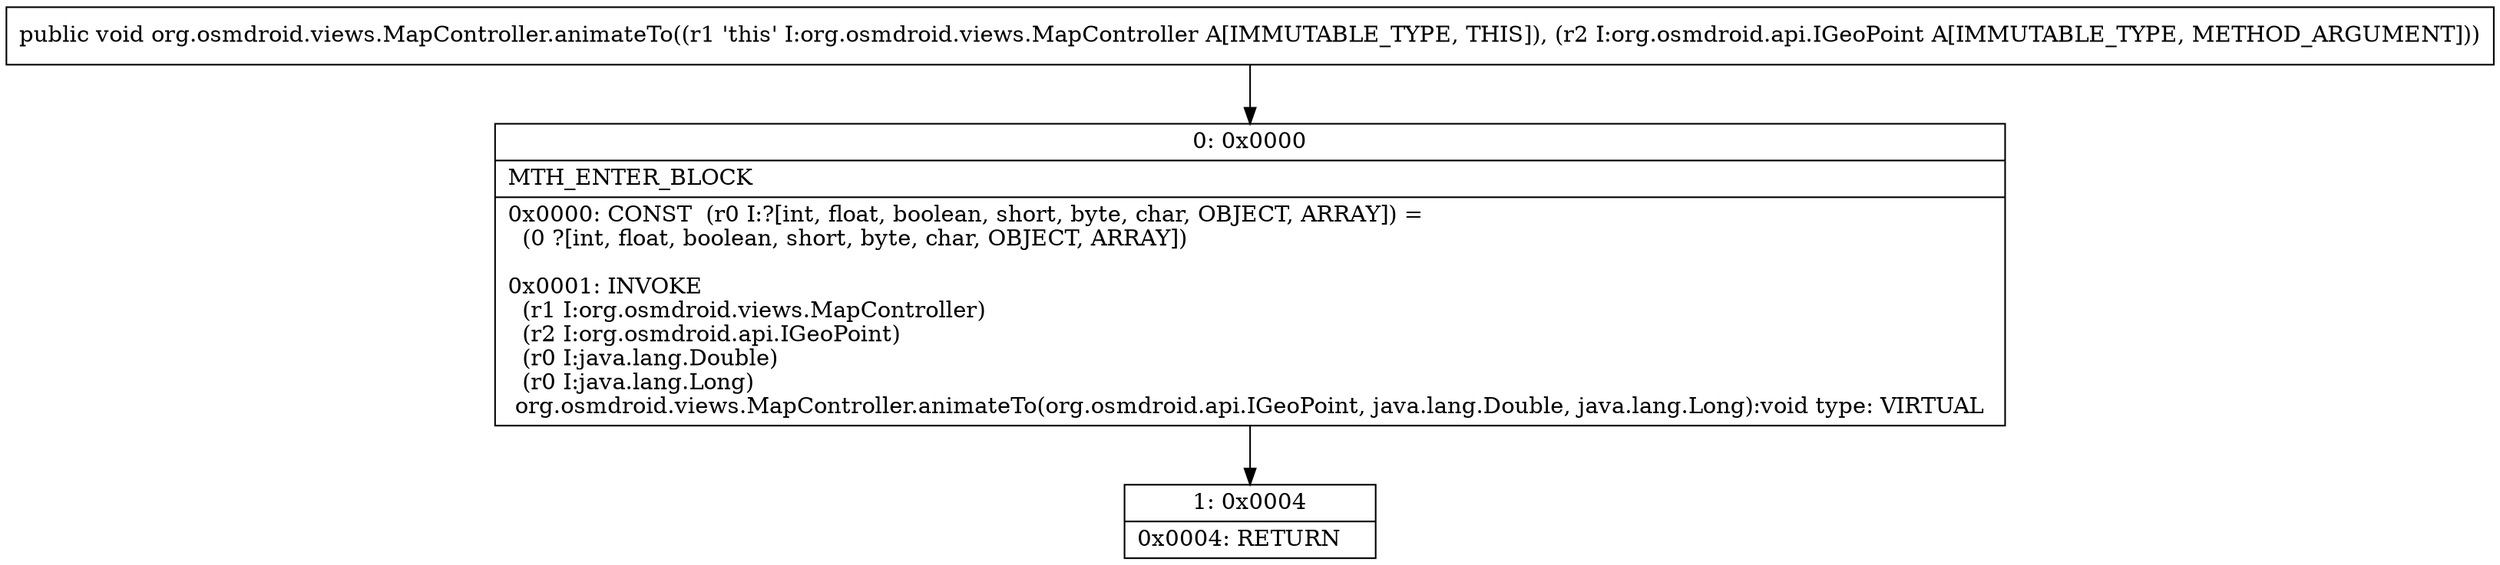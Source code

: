digraph "CFG fororg.osmdroid.views.MapController.animateTo(Lorg\/osmdroid\/api\/IGeoPoint;)V" {
Node_0 [shape=record,label="{0\:\ 0x0000|MTH_ENTER_BLOCK\l|0x0000: CONST  (r0 I:?[int, float, boolean, short, byte, char, OBJECT, ARRAY]) = \l  (0 ?[int, float, boolean, short, byte, char, OBJECT, ARRAY])\l \l0x0001: INVOKE  \l  (r1 I:org.osmdroid.views.MapController)\l  (r2 I:org.osmdroid.api.IGeoPoint)\l  (r0 I:java.lang.Double)\l  (r0 I:java.lang.Long)\l org.osmdroid.views.MapController.animateTo(org.osmdroid.api.IGeoPoint, java.lang.Double, java.lang.Long):void type: VIRTUAL \l}"];
Node_1 [shape=record,label="{1\:\ 0x0004|0x0004: RETURN   \l}"];
MethodNode[shape=record,label="{public void org.osmdroid.views.MapController.animateTo((r1 'this' I:org.osmdroid.views.MapController A[IMMUTABLE_TYPE, THIS]), (r2 I:org.osmdroid.api.IGeoPoint A[IMMUTABLE_TYPE, METHOD_ARGUMENT])) }"];
MethodNode -> Node_0;
Node_0 -> Node_1;
}

